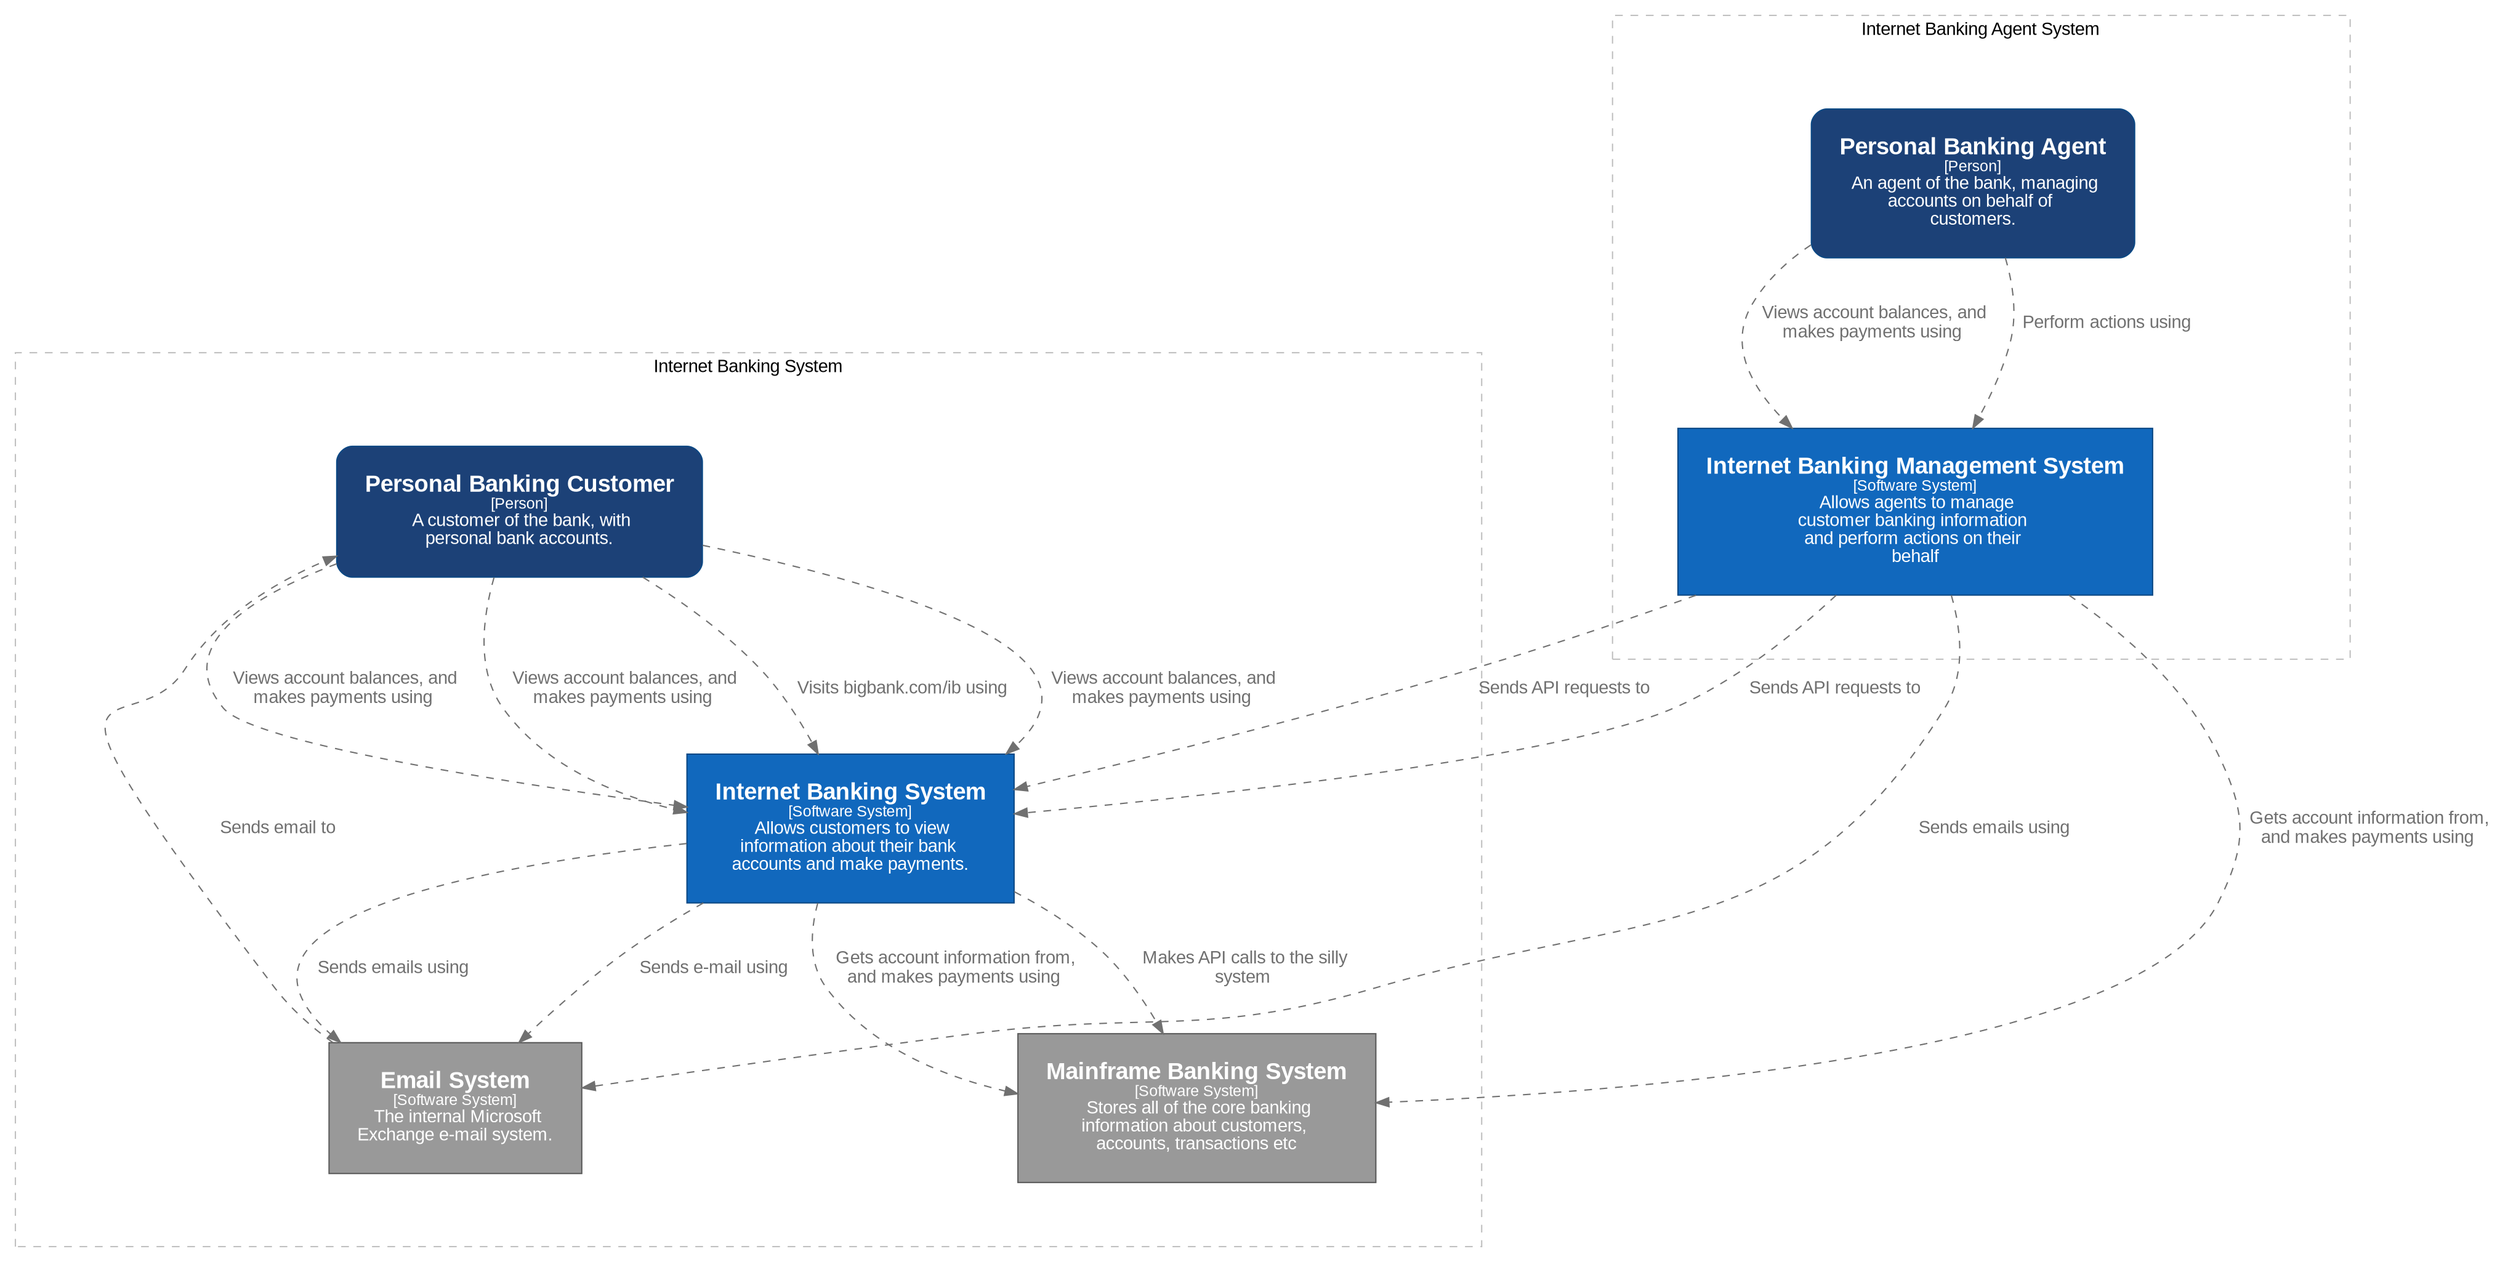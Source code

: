 digraph {
    compound=true
    graph [fontname="Arial", rankdir=TB, ranksep=1.0, nodesep=1.0 ]
    node [fontname="Arial", shape=box, margin="0.3,0.3"]
    edge [fontname="Arial"]

    subgraph cluster_internetBanking {
        label = "Internet Banking System"
        style = "dashed"
        color = "grey"
        class=""
        margin="50,50"
        
        internetBanking__customer [
        id="internetBanking__customer",
        shape="rectangle",
        label=<<font point-size="18"><b>Personal Banking Customer</b></font><br /><font point-size="12">[Person]</font><br /><font point-size="14">  A customer of the bank, with <br />personal bank accounts.</font>>,
        style="filled,rounded",
        color="#0b4884",
        fillcolor="#1C4177",
        fontcolor="#ffffff"
        class=""
    ]
internetBanking__internetBankingSystem [
        id="internetBanking__internetBankingSystem",
        shape="rectangle",
        label=<<font point-size="18"><b>Internet Banking System</b></font><br /><font point-size="12">[Software System]</font><br /><font point-size="14">  Allows customers to view <br />information about their bank <br />accounts and make payments.</font>>,
        style="filled",
        color="#0b4884",
        fillcolor="#1168bd",
        fontcolor="#ffffff"
        class="critical"
    ]
internetBanking__mainframeBankingSystem [
        id="internetBanking__mainframeBankingSystem",
        shape="rectangle",
        label=<<font point-size="18"><b>Mainframe Banking System</b></font><br /><font point-size="12">[Software System]</font><br /><font point-size="14">  Stores all of the core banking <br />information about customers, <br />accounts, transactions etc</font>>,
        style="filled",
        color="#5a5a5a",
        fillcolor="#999999",
        fontcolor="#ffffff"
        class=""
    ]
internetBanking__emailSystem [
        id="internetBanking__emailSystem",
        shape="rectangle",
        label=<<font point-size="18"><b>Email System</b></font><br /><font point-size="12">[Software System]</font><br /><font point-size="14">  The internal Microsoft <br />Exchange e-mail system.</font>>,
        style="filled",
        color="#5a5a5a",
        fillcolor="#999999",
        fontcolor="#ffffff"
        class=""
    ]
        
    }

subgraph cluster_internetBankingAgent {
        label = "Internet Banking Agent System"
        style = "dashed"
        color = "grey"
        class=""
        margin="50,50"
        
        internetBankingAgent__agent [
        id="internetBankingAgent__agent",
        shape="rectangle",
        label=<<font point-size="18"><b>Personal Banking Agent</b></font><br /><font point-size="12">[Person]</font><br /><font point-size="14">  An agent of the bank, managing <br />accounts on behalf of <br />customers.</font>>,
        style="filled,rounded",
        color="#0b4884",
        fillcolor="#1C4177",
        fontcolor="#ffffff"
        class=""
    ]
internetBankingAgent__internetBankingManagementSystem [
        id="internetBankingAgent__internetBankingManagementSystem",
        shape="rectangle",
        label=<<font point-size="18"><b>Internet Banking Management System</b></font><br /><font point-size="12">[Software System]</font><br /><font point-size="14">  Allows agents to manage <br />customer banking information <br />and perform actions on their <br />behalf</font>>,
        style="filled",
        color="#0b4884",
        fillcolor="#1168bd",
        fontcolor="#ffffff"
        class=""
    ]
        
    }

internetBankingAgent__internetBankingManagementSystem -> internetBanking__internetBankingSystem [ id="100019", label=<<font point-size="14">  Sends API requests to</font>>, style="dashed", color="#707070", fontcolor="#707070" class=""
 ]
internetBankingAgent__internetBankingManagementSystem -> internetBanking__internetBankingSystem [ id="100020", label=<<font point-size="14">  Sends API requests to</font>>, style="dashed", color="#707070", fontcolor="#707070" class=""
 ]
internetBankingAgent__internetBankingManagementSystem -> internetBanking__mainframeBankingSystem [ id="100021", label=<<font point-size="14">  Gets account information from, <br />and makes payments using</font>>, style="dashed", color="#707070", fontcolor="#707070" class=""
 ]
internetBankingAgent__internetBankingManagementSystem -> internetBanking__emailSystem [ id="100022", label=<<font point-size="14">  Sends emails using</font>>, style="dashed", color="#707070", fontcolor="#707070" class=""
 ]
internetBanking__customer -> internetBanking__internetBankingSystem [ id="100023", label=<<font point-size="14">  Views account balances, and <br />makes payments using</font>>, style="dashed", color="#707070", fontcolor="#707070" class=""
 ]
internetBankingAgent__agent -> internetBankingAgent__internetBankingManagementSystem [ id="100024", label=<<font point-size="14">  Views account balances, and <br />makes payments using</font>>, style="dashed", color="#707070", fontcolor="#707070" class=""
 ]
internetBanking__emailSystem -> internetBanking__customer [ id="100025", label=<<font point-size="14">  Sends email to</font>>, style="dashed", color="#707070", fontcolor="#707070" class=""
 ]
internetBanking__customer -> internetBanking__internetBankingSystem [ id="100026", label=<<font point-size="14">  Visits bigbank.com/ib using</font>>, style="dashed", color="#707070", fontcolor="#707070" class=""
 ]
internetBanking__customer -> internetBanking__internetBankingSystem [ id="100028", label=<<font point-size="14">  Views account balances, and <br />makes payments using</font>>, style="dashed", color="#707070", fontcolor="#707070" class=""
 ]
internetBanking__internetBankingSystem -> internetBanking__mainframeBankingSystem [ id="100030", label=<<font point-size="14">  Gets account information from, <br />and makes payments using</font>>, style="dashed", color="#707070", fontcolor="#707070" class=""
 ]
internetBanking__internetBankingSystem -> internetBanking__emailSystem [ id="100033", label=<<font point-size="14">  Sends emails using</font>>, style="dashed", color="#707070", fontcolor="#707070" class=""
 ]
internetBankingAgent__agent -> internetBankingAgent__internetBankingManagementSystem [ id="100034", label=<<font point-size="14">  Perform actions using</font>>, style="dashed", color="#707070", fontcolor="#707070" class=""
 ]
internetBanking__internetBankingSystem -> internetBanking__emailSystem [ id="100035", label=<<font point-size="14">  Sends e-mail using</font>>, style="dashed", color="#707070", fontcolor="#707070" class=""
 ]
internetBanking__customer -> internetBanking__internetBankingSystem [ id="100036", label=<<font point-size="14">  Views account balances, and <br />makes payments using</font>>, style="dashed", color="#707070", fontcolor="#707070" class=""
 ]
internetBanking__internetBankingSystem -> internetBanking__mainframeBankingSystem [ id="100037", label=<<font point-size="14">  Makes API calls to the silly <br />system</font>>, style="dashed", color="#707070", fontcolor="#707070" class=""
 ]
     
}